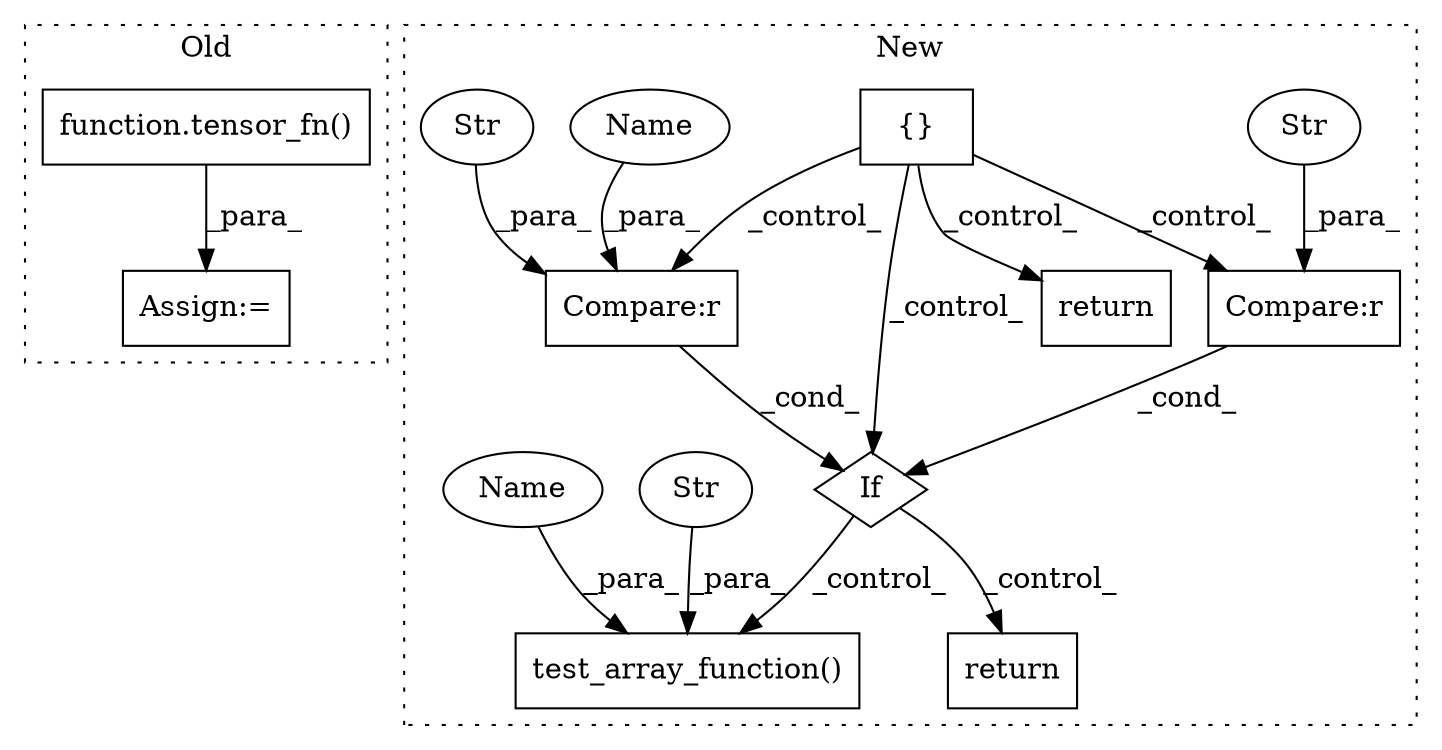 digraph G {
subgraph cluster0 {
1 [label="function.tensor_fn()" a="75" s="27674,27691" l="10,29" shape="box"];
3 [label="Assign:=" a="68" s="27791" l="3" shape="box"];
label = "Old";
style="dotted";
}
subgraph cluster1 {
2 [label="{}" a="59" s="20949,20964" l="1,0" shape="box"];
4 [label="test_array_function()" a="75" s="21689,21902" l="37,186" shape="box"];
5 [label="Str" a="66" s="21884" l="18" shape="ellipse"];
6 [label="return" a="93" s="21329" l="6" shape="box"];
7 [label="If" a="96" s="21225" l="3" shape="diamond"];
8 [label="Compare:r" a="40" s="21247" l="16" shape="box"];
9 [label="Str" a="66" s="21247" l="4" shape="ellipse"];
10 [label="Compare:r" a="40" s="21228" l="13" shape="box"];
11 [label="Str" a="66" s="21234" l="7" shape="ellipse"];
12 [label="return" a="93" s="21214" l="6" shape="box"];
13 [label="Name" a="87" s="21228" l="2" shape="ellipse"];
14 [label="Name" a="87" s="21872" l="2" shape="ellipse"];
label = "New";
style="dotted";
}
1 -> 3 [label="_para_"];
2 -> 8 [label="_control_"];
2 -> 12 [label="_control_"];
2 -> 7 [label="_control_"];
2 -> 10 [label="_control_"];
5 -> 4 [label="_para_"];
7 -> 4 [label="_control_"];
7 -> 6 [label="_control_"];
8 -> 7 [label="_cond_"];
9 -> 8 [label="_para_"];
10 -> 7 [label="_cond_"];
11 -> 10 [label="_para_"];
13 -> 10 [label="_para_"];
14 -> 4 [label="_para_"];
}